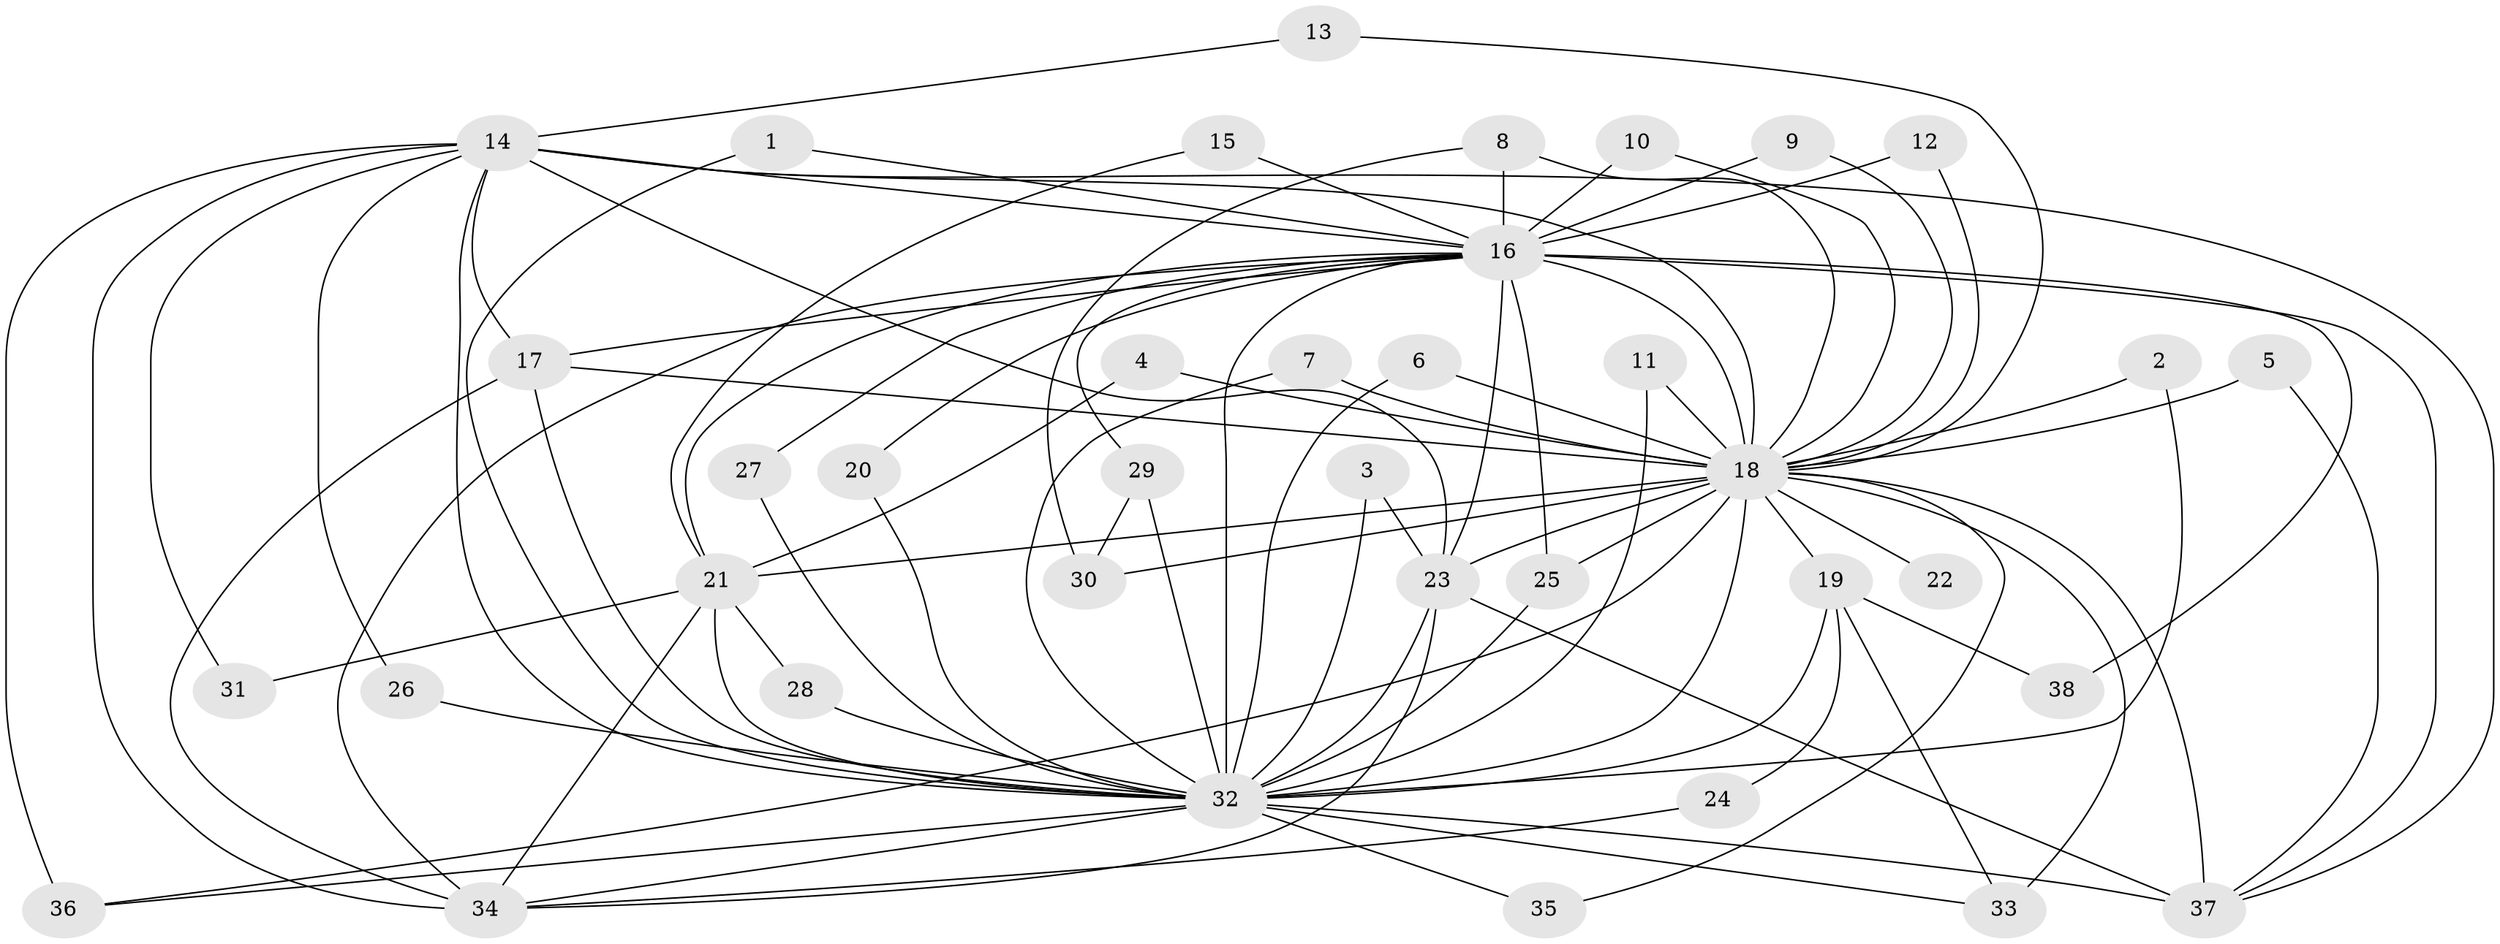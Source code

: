 // original degree distribution, {19: 0.02702702702702703, 9: 0.013513513513513514, 13: 0.013513513513513514, 12: 0.013513513513513514, 23: 0.013513513513513514, 24: 0.013513513513513514, 17: 0.013513513513513514, 20: 0.013513513513513514, 26: 0.013513513513513514, 5: 0.05405405405405406, 2: 0.581081081081081, 4: 0.05405405405405406, 3: 0.16216216216216217, 6: 0.013513513513513514}
// Generated by graph-tools (version 1.1) at 2025/49/03/09/25 03:49:27]
// undirected, 38 vertices, 89 edges
graph export_dot {
graph [start="1"]
  node [color=gray90,style=filled];
  1;
  2;
  3;
  4;
  5;
  6;
  7;
  8;
  9;
  10;
  11;
  12;
  13;
  14;
  15;
  16;
  17;
  18;
  19;
  20;
  21;
  22;
  23;
  24;
  25;
  26;
  27;
  28;
  29;
  30;
  31;
  32;
  33;
  34;
  35;
  36;
  37;
  38;
  1 -- 16 [weight=1.0];
  1 -- 32 [weight=1.0];
  2 -- 18 [weight=1.0];
  2 -- 32 [weight=1.0];
  3 -- 23 [weight=1.0];
  3 -- 32 [weight=1.0];
  4 -- 18 [weight=2.0];
  4 -- 21 [weight=1.0];
  5 -- 18 [weight=1.0];
  5 -- 37 [weight=1.0];
  6 -- 18 [weight=1.0];
  6 -- 32 [weight=1.0];
  7 -- 18 [weight=1.0];
  7 -- 32 [weight=1.0];
  8 -- 16 [weight=1.0];
  8 -- 18 [weight=1.0];
  8 -- 30 [weight=1.0];
  9 -- 16 [weight=1.0];
  9 -- 18 [weight=1.0];
  10 -- 16 [weight=1.0];
  10 -- 18 [weight=1.0];
  11 -- 18 [weight=1.0];
  11 -- 32 [weight=1.0];
  12 -- 16 [weight=1.0];
  12 -- 18 [weight=1.0];
  13 -- 14 [weight=1.0];
  13 -- 18 [weight=1.0];
  14 -- 16 [weight=2.0];
  14 -- 17 [weight=1.0];
  14 -- 18 [weight=4.0];
  14 -- 23 [weight=1.0];
  14 -- 26 [weight=1.0];
  14 -- 31 [weight=1.0];
  14 -- 32 [weight=3.0];
  14 -- 34 [weight=1.0];
  14 -- 36 [weight=1.0];
  14 -- 37 [weight=1.0];
  15 -- 16 [weight=1.0];
  15 -- 21 [weight=1.0];
  16 -- 17 [weight=1.0];
  16 -- 18 [weight=7.0];
  16 -- 20 [weight=1.0];
  16 -- 21 [weight=1.0];
  16 -- 23 [weight=3.0];
  16 -- 25 [weight=1.0];
  16 -- 27 [weight=1.0];
  16 -- 29 [weight=2.0];
  16 -- 32 [weight=5.0];
  16 -- 34 [weight=1.0];
  16 -- 37 [weight=3.0];
  16 -- 38 [weight=1.0];
  17 -- 18 [weight=1.0];
  17 -- 32 [weight=1.0];
  17 -- 34 [weight=1.0];
  18 -- 19 [weight=2.0];
  18 -- 21 [weight=2.0];
  18 -- 22 [weight=2.0];
  18 -- 23 [weight=3.0];
  18 -- 25 [weight=1.0];
  18 -- 30 [weight=2.0];
  18 -- 32 [weight=6.0];
  18 -- 33 [weight=2.0];
  18 -- 35 [weight=1.0];
  18 -- 36 [weight=1.0];
  18 -- 37 [weight=4.0];
  19 -- 24 [weight=1.0];
  19 -- 32 [weight=1.0];
  19 -- 33 [weight=1.0];
  19 -- 38 [weight=1.0];
  20 -- 32 [weight=1.0];
  21 -- 28 [weight=1.0];
  21 -- 31 [weight=1.0];
  21 -- 32 [weight=2.0];
  21 -- 34 [weight=1.0];
  23 -- 32 [weight=2.0];
  23 -- 34 [weight=1.0];
  23 -- 37 [weight=2.0];
  24 -- 34 [weight=1.0];
  25 -- 32 [weight=1.0];
  26 -- 32 [weight=2.0];
  27 -- 32 [weight=1.0];
  28 -- 32 [weight=2.0];
  29 -- 30 [weight=1.0];
  29 -- 32 [weight=2.0];
  32 -- 33 [weight=1.0];
  32 -- 34 [weight=1.0];
  32 -- 35 [weight=1.0];
  32 -- 36 [weight=1.0];
  32 -- 37 [weight=2.0];
}
